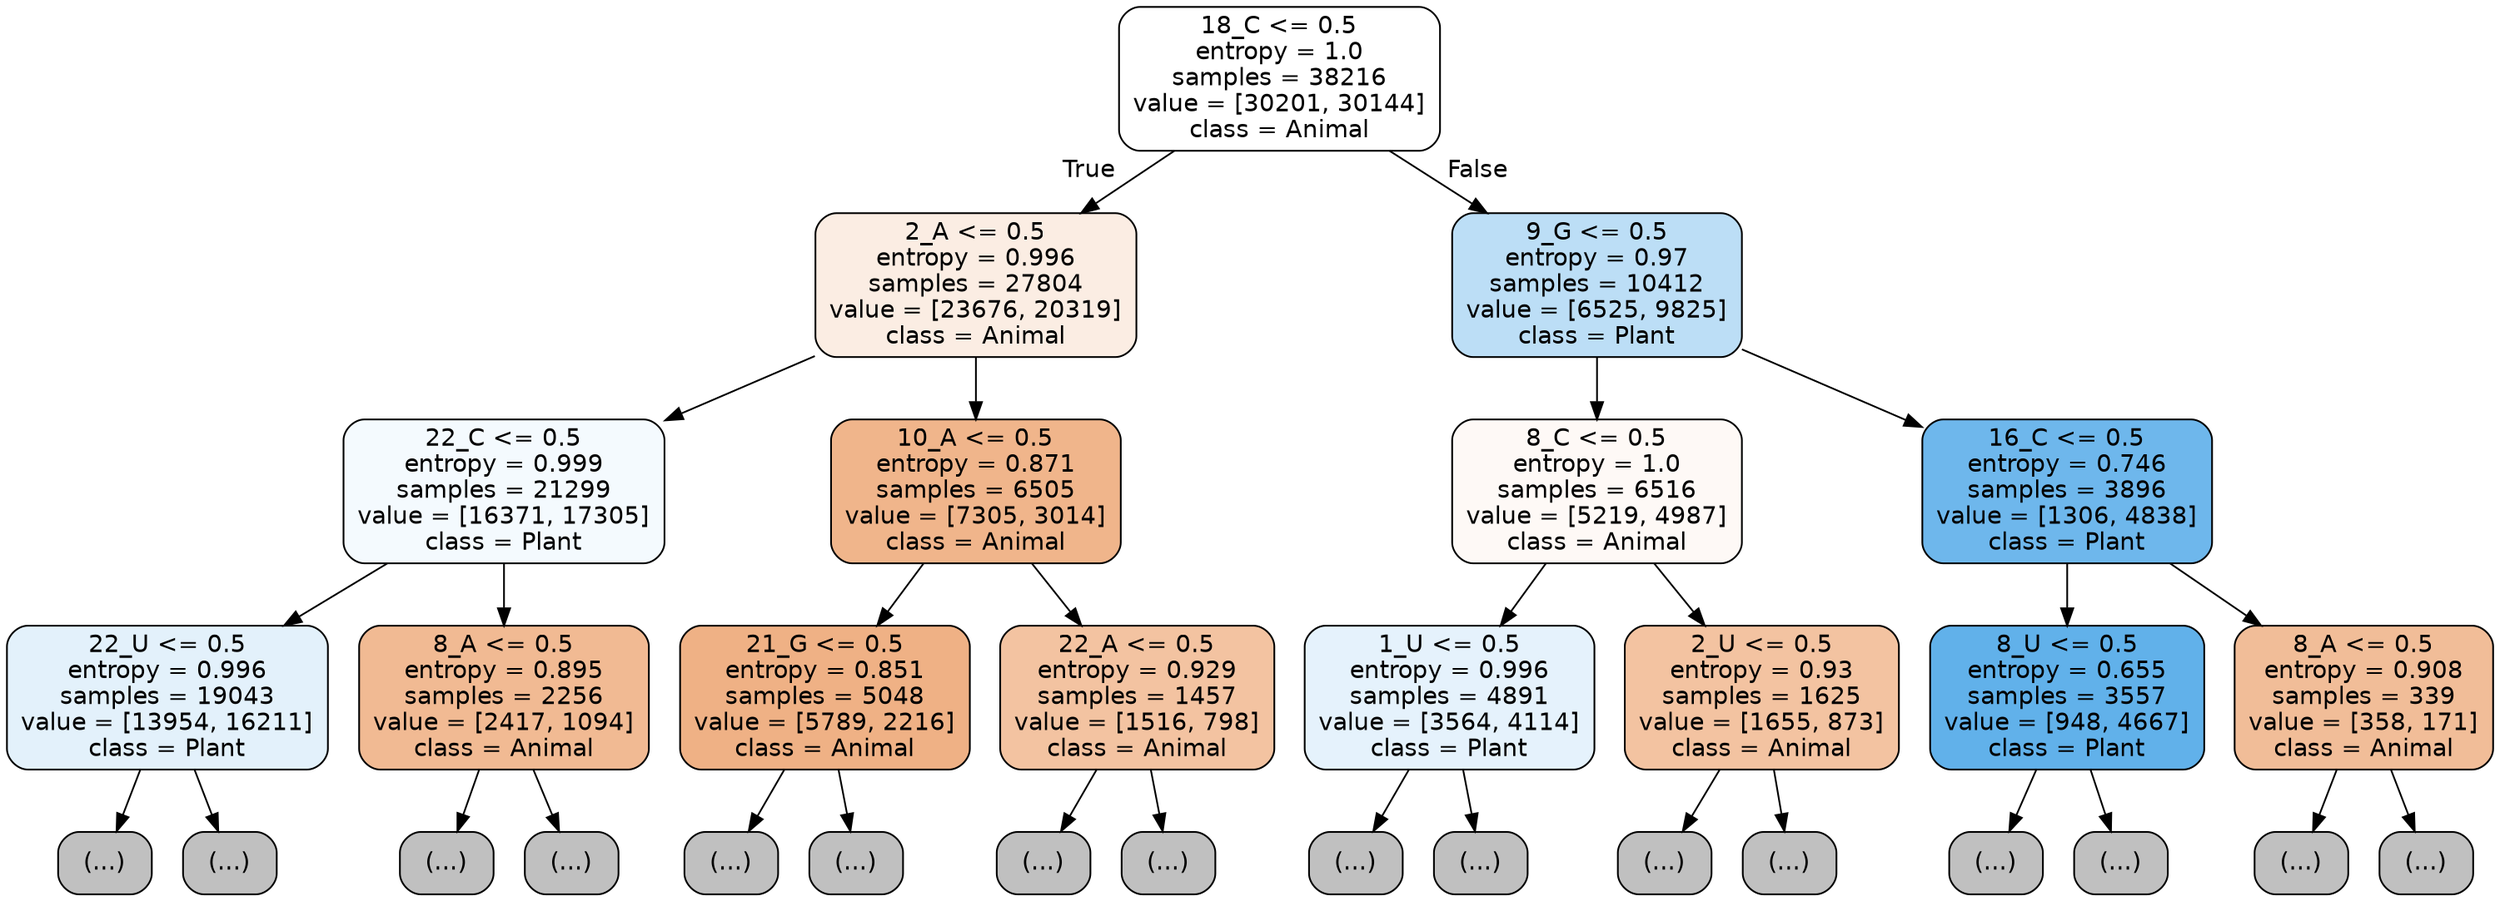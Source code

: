 digraph Tree {
node [shape=box, style="filled, rounded", color="black", fontname="helvetica"] ;
edge [fontname="helvetica"] ;
0 [label="18_C <= 0.5\nentropy = 1.0\nsamples = 38216\nvalue = [30201, 30144]\nclass = Animal", fillcolor="#ffffff"] ;
1 [label="2_A <= 0.5\nentropy = 0.996\nsamples = 27804\nvalue = [23676, 20319]\nclass = Animal", fillcolor="#fbede3"] ;
0 -> 1 [labeldistance=2.5, labelangle=45, headlabel="True"] ;
2 [label="22_C <= 0.5\nentropy = 0.999\nsamples = 21299\nvalue = [16371, 17305]\nclass = Plant", fillcolor="#f4fafe"] ;
1 -> 2 ;
3 [label="22_U <= 0.5\nentropy = 0.996\nsamples = 19043\nvalue = [13954, 16211]\nclass = Plant", fillcolor="#e3f1fb"] ;
2 -> 3 ;
4 [label="(...)", fillcolor="#C0C0C0"] ;
3 -> 4 ;
7389 [label="(...)", fillcolor="#C0C0C0"] ;
3 -> 7389 ;
8472 [label="8_A <= 0.5\nentropy = 0.895\nsamples = 2256\nvalue = [2417, 1094]\nclass = Animal", fillcolor="#f1ba93"] ;
2 -> 8472 ;
8473 [label="(...)", fillcolor="#C0C0C0"] ;
8472 -> 8473 ;
9348 [label="(...)", fillcolor="#C0C0C0"] ;
8472 -> 9348 ;
9595 [label="10_A <= 0.5\nentropy = 0.871\nsamples = 6505\nvalue = [7305, 3014]\nclass = Animal", fillcolor="#f0b58b"] ;
1 -> 9595 ;
9596 [label="21_G <= 0.5\nentropy = 0.851\nsamples = 5048\nvalue = [5789, 2216]\nclass = Animal", fillcolor="#efb185"] ;
9595 -> 9596 ;
9597 [label="(...)", fillcolor="#C0C0C0"] ;
9596 -> 9597 ;
11476 [label="(...)", fillcolor="#C0C0C0"] ;
9596 -> 11476 ;
12061 [label="22_A <= 0.5\nentropy = 0.929\nsamples = 1457\nvalue = [1516, 798]\nclass = Animal", fillcolor="#f3c3a1"] ;
9595 -> 12061 ;
12062 [label="(...)", fillcolor="#C0C0C0"] ;
12061 -> 12062 ;
12703 [label="(...)", fillcolor="#C0C0C0"] ;
12061 -> 12703 ;
12820 [label="9_G <= 0.5\nentropy = 0.97\nsamples = 10412\nvalue = [6525, 9825]\nclass = Plant", fillcolor="#bcdef6"] ;
0 -> 12820 [labeldistance=2.5, labelangle=-45, headlabel="False"] ;
12821 [label="8_C <= 0.5\nentropy = 1.0\nsamples = 6516\nvalue = [5219, 4987]\nclass = Animal", fillcolor="#fef9f6"] ;
12820 -> 12821 ;
12822 [label="1_U <= 0.5\nentropy = 0.996\nsamples = 4891\nvalue = [3564, 4114]\nclass = Plant", fillcolor="#e5f2fc"] ;
12821 -> 12822 ;
12823 [label="(...)", fillcolor="#C0C0C0"] ;
12822 -> 12823 ;
14054 [label="(...)", fillcolor="#C0C0C0"] ;
12822 -> 14054 ;
15021 [label="2_U <= 0.5\nentropy = 0.93\nsamples = 1625\nvalue = [1655, 873]\nclass = Animal", fillcolor="#f3c3a1"] ;
12821 -> 15021 ;
15022 [label="(...)", fillcolor="#C0C0C0"] ;
15021 -> 15022 ;
15597 [label="(...)", fillcolor="#C0C0C0"] ;
15021 -> 15597 ;
15816 [label="16_C <= 0.5\nentropy = 0.746\nsamples = 3896\nvalue = [1306, 4838]\nclass = Plant", fillcolor="#6eb7ec"] ;
12820 -> 15816 ;
15817 [label="8_U <= 0.5\nentropy = 0.655\nsamples = 3557\nvalue = [948, 4667]\nclass = Plant", fillcolor="#61b1ea"] ;
15816 -> 15817 ;
15818 [label="(...)", fillcolor="#C0C0C0"] ;
15817 -> 15818 ;
16271 [label="(...)", fillcolor="#C0C0C0"] ;
15817 -> 16271 ;
16536 [label="8_A <= 0.5\nentropy = 0.908\nsamples = 339\nvalue = [358, 171]\nclass = Animal", fillcolor="#f1bd98"] ;
15816 -> 16536 ;
16537 [label="(...)", fillcolor="#C0C0C0"] ;
16536 -> 16537 ;
16684 [label="(...)", fillcolor="#C0C0C0"] ;
16536 -> 16684 ;
}